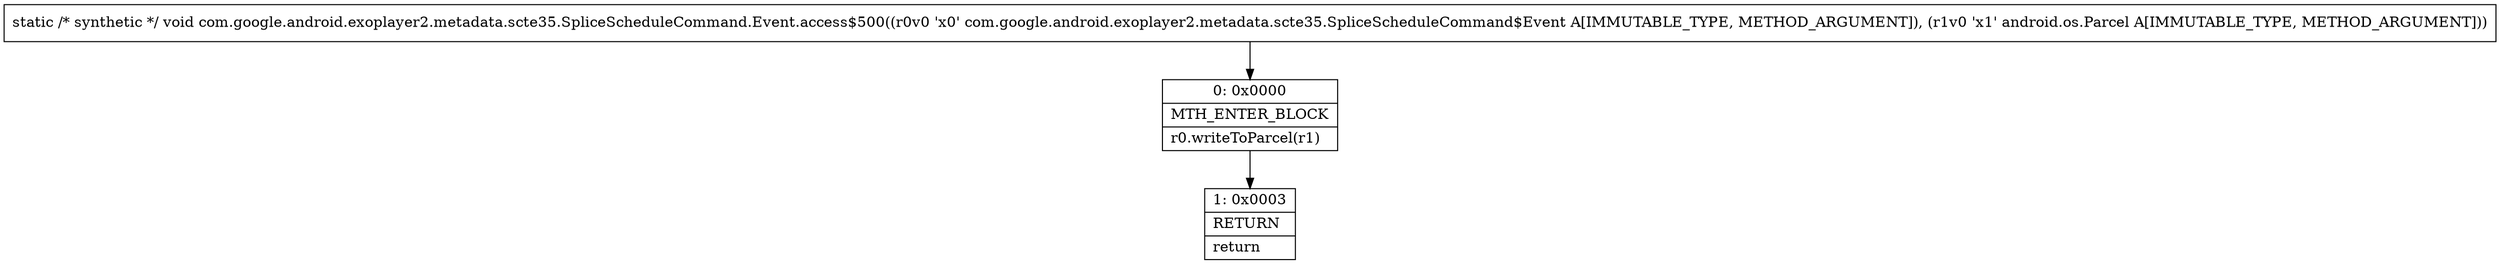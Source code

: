 digraph "CFG forcom.google.android.exoplayer2.metadata.scte35.SpliceScheduleCommand.Event.access$500(Lcom\/google\/android\/exoplayer2\/metadata\/scte35\/SpliceScheduleCommand$Event;Landroid\/os\/Parcel;)V" {
Node_0 [shape=record,label="{0\:\ 0x0000|MTH_ENTER_BLOCK\l|r0.writeToParcel(r1)\l}"];
Node_1 [shape=record,label="{1\:\ 0x0003|RETURN\l|return\l}"];
MethodNode[shape=record,label="{static \/* synthetic *\/ void com.google.android.exoplayer2.metadata.scte35.SpliceScheduleCommand.Event.access$500((r0v0 'x0' com.google.android.exoplayer2.metadata.scte35.SpliceScheduleCommand$Event A[IMMUTABLE_TYPE, METHOD_ARGUMENT]), (r1v0 'x1' android.os.Parcel A[IMMUTABLE_TYPE, METHOD_ARGUMENT])) }"];
MethodNode -> Node_0;
Node_0 -> Node_1;
}

